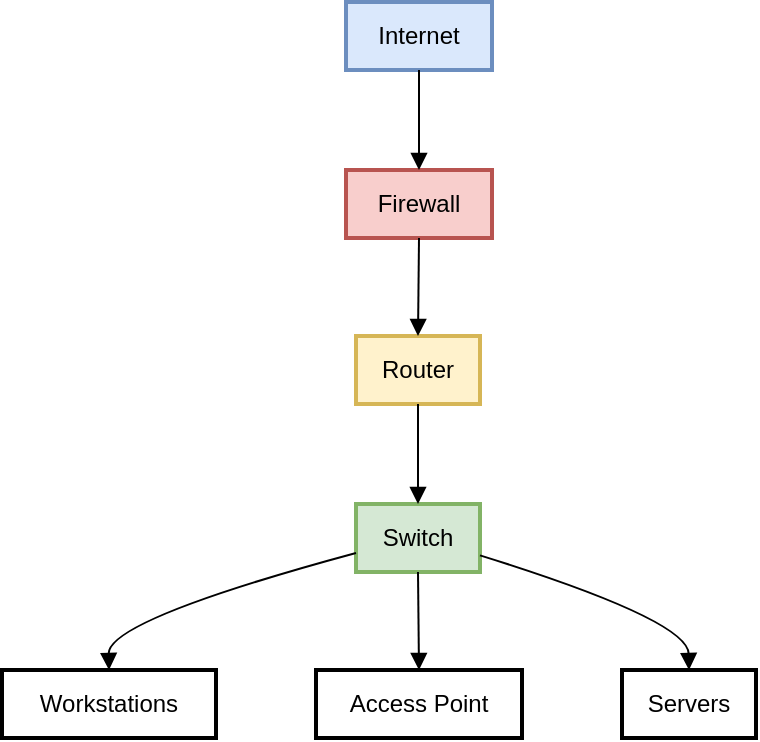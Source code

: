 <mxfile version="24.6.4" type="device">
  <diagram id="H_r-wBG3O10B7-C4vsge" name="Page-1">
    <mxGraphModel dx="954" dy="606" grid="1" gridSize="10" guides="1" tooltips="1" connect="1" arrows="1" fold="1" page="1" pageScale="1" pageWidth="827" pageHeight="1169" math="0" shadow="0">
      <root>
        <mxCell id="0" />
        <mxCell id="1" parent="0" />
        <mxCell id="W6XmqzDBe2J_CZ6NjCcg-1" value="Internet" style="whiteSpace=wrap;strokeWidth=2;fillColor=#dae8fc;strokeColor=#6c8ebf;" vertex="1" parent="1">
          <mxGeometry x="192" y="330" width="73" height="34" as="geometry" />
        </mxCell>
        <mxCell id="W6XmqzDBe2J_CZ6NjCcg-2" value="Firewall" style="whiteSpace=wrap;strokeWidth=2;fillColor=#f8cecc;strokeColor=#b85450;" vertex="1" parent="1">
          <mxGeometry x="192" y="414" width="73" height="34" as="geometry" />
        </mxCell>
        <mxCell id="W6XmqzDBe2J_CZ6NjCcg-3" value="Router" style="whiteSpace=wrap;strokeWidth=2;fillColor=#fff2cc;strokeColor=#d6b656;" vertex="1" parent="1">
          <mxGeometry x="197" y="497" width="62" height="34" as="geometry" />
        </mxCell>
        <mxCell id="W6XmqzDBe2J_CZ6NjCcg-4" value="Switch" style="whiteSpace=wrap;strokeWidth=2;fillColor=#d5e8d4;strokeColor=#82b366;" vertex="1" parent="1">
          <mxGeometry x="197" y="581" width="62" height="34" as="geometry" />
        </mxCell>
        <mxCell id="W6XmqzDBe2J_CZ6NjCcg-5" value="Workstations" style="whiteSpace=wrap;strokeWidth=2;" vertex="1" parent="1">
          <mxGeometry x="20" y="664" width="107" height="34" as="geometry" />
        </mxCell>
        <mxCell id="W6XmqzDBe2J_CZ6NjCcg-6" value="Access Point" style="whiteSpace=wrap;strokeWidth=2;" vertex="1" parent="1">
          <mxGeometry x="177" y="664" width="103" height="34" as="geometry" />
        </mxCell>
        <mxCell id="W6XmqzDBe2J_CZ6NjCcg-7" value="Servers" style="whiteSpace=wrap;strokeWidth=2;" vertex="1" parent="1">
          <mxGeometry x="330" y="664" width="67" height="34" as="geometry" />
        </mxCell>
        <mxCell id="W6XmqzDBe2J_CZ6NjCcg-8" value="" style="curved=1;startArrow=none;endArrow=block;exitX=0.5;exitY=0.99;entryX=0.5;entryY=-0.01;rounded=0;" edge="1" parent="1" source="W6XmqzDBe2J_CZ6NjCcg-1" target="W6XmqzDBe2J_CZ6NjCcg-2">
          <mxGeometry relative="1" as="geometry">
            <Array as="points" />
          </mxGeometry>
        </mxCell>
        <mxCell id="W6XmqzDBe2J_CZ6NjCcg-9" value="" style="curved=1;startArrow=none;endArrow=block;exitX=0.5;exitY=0.97;entryX=0.5;entryY=0;rounded=0;" edge="1" parent="1" source="W6XmqzDBe2J_CZ6NjCcg-2" target="W6XmqzDBe2J_CZ6NjCcg-3">
          <mxGeometry relative="1" as="geometry">
            <Array as="points" />
          </mxGeometry>
        </mxCell>
        <mxCell id="W6XmqzDBe2J_CZ6NjCcg-10" value="" style="curved=1;startArrow=none;endArrow=block;exitX=0.5;exitY=0.99;entryX=0.5;entryY=-0.01;rounded=0;" edge="1" parent="1" source="W6XmqzDBe2J_CZ6NjCcg-3" target="W6XmqzDBe2J_CZ6NjCcg-4">
          <mxGeometry relative="1" as="geometry">
            <Array as="points" />
          </mxGeometry>
        </mxCell>
        <mxCell id="W6XmqzDBe2J_CZ6NjCcg-11" value="" style="curved=1;startArrow=none;endArrow=block;exitX=0;exitY=0.72;entryX=0.5;entryY=0;rounded=0;" edge="1" parent="1" source="W6XmqzDBe2J_CZ6NjCcg-4" target="W6XmqzDBe2J_CZ6NjCcg-5">
          <mxGeometry relative="1" as="geometry">
            <Array as="points">
              <mxPoint x="73" y="639" />
            </Array>
          </mxGeometry>
        </mxCell>
        <mxCell id="W6XmqzDBe2J_CZ6NjCcg-12" value="" style="curved=1;startArrow=none;endArrow=block;exitX=0.5;exitY=0.97;entryX=0.5;entryY=0;rounded=0;" edge="1" parent="1" source="W6XmqzDBe2J_CZ6NjCcg-4" target="W6XmqzDBe2J_CZ6NjCcg-6">
          <mxGeometry relative="1" as="geometry">
            <Array as="points" />
          </mxGeometry>
        </mxCell>
        <mxCell id="W6XmqzDBe2J_CZ6NjCcg-13" value="" style="curved=1;startArrow=none;endArrow=block;exitX=1.01;exitY=0.76;entryX=0.5;entryY=0;rounded=0;" edge="1" parent="1" source="W6XmqzDBe2J_CZ6NjCcg-4" target="W6XmqzDBe2J_CZ6NjCcg-7">
          <mxGeometry relative="1" as="geometry">
            <Array as="points">
              <mxPoint x="363" y="639" />
            </Array>
          </mxGeometry>
        </mxCell>
      </root>
    </mxGraphModel>
  </diagram>
</mxfile>
